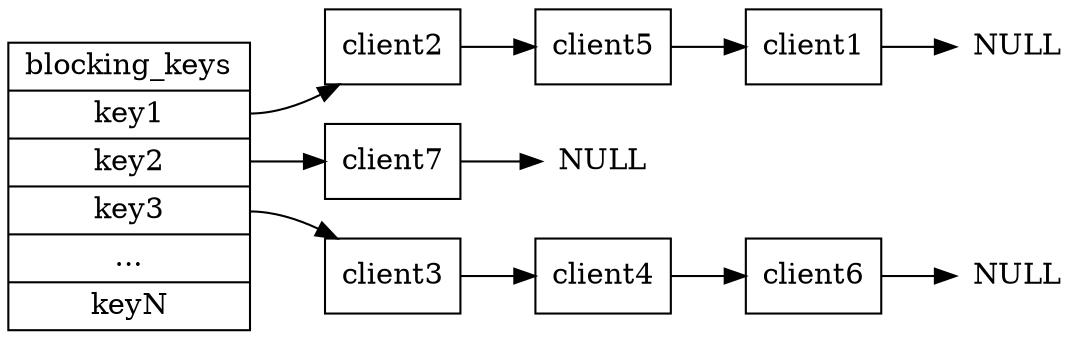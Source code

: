 digraph db_blocking_keys {

    rankdir = LR;

    node [shape = record];

    // keys

    blocking_keys [label = "blocking_keys |<key1> key1 |<key2> key2 |<key3> key3 | ... |<keyN> keyN"];

    // clients blocking for key1
    client1 [label = "client1"];
    client5 [label = "client5"];
    client2 [label = "client2"];
    null_1 [label = "NULL", shape=plaintext];
    
    blocking_keys:key1 -> client2;
    client2 -> client5;
    client5 -> client1;
    client1 -> null_1;

    // clients blocking for key2
    client7 [label = "client7"];
    null_2 [label = "NULL", shape=plaintext];

    blocking_keys:key2 -> client7;
    client7 -> null_2;

    // key3

    client3 [label = "client3"];
    client4 [label = "client4"];
    client6 [label = "client6"];
    null_3 [label = "NULL", shape=plaintext];

    blocking_keys:key3 -> client3;
    client3 -> client4;
    client4 -> client6;
    client6 -> null_3;
}
